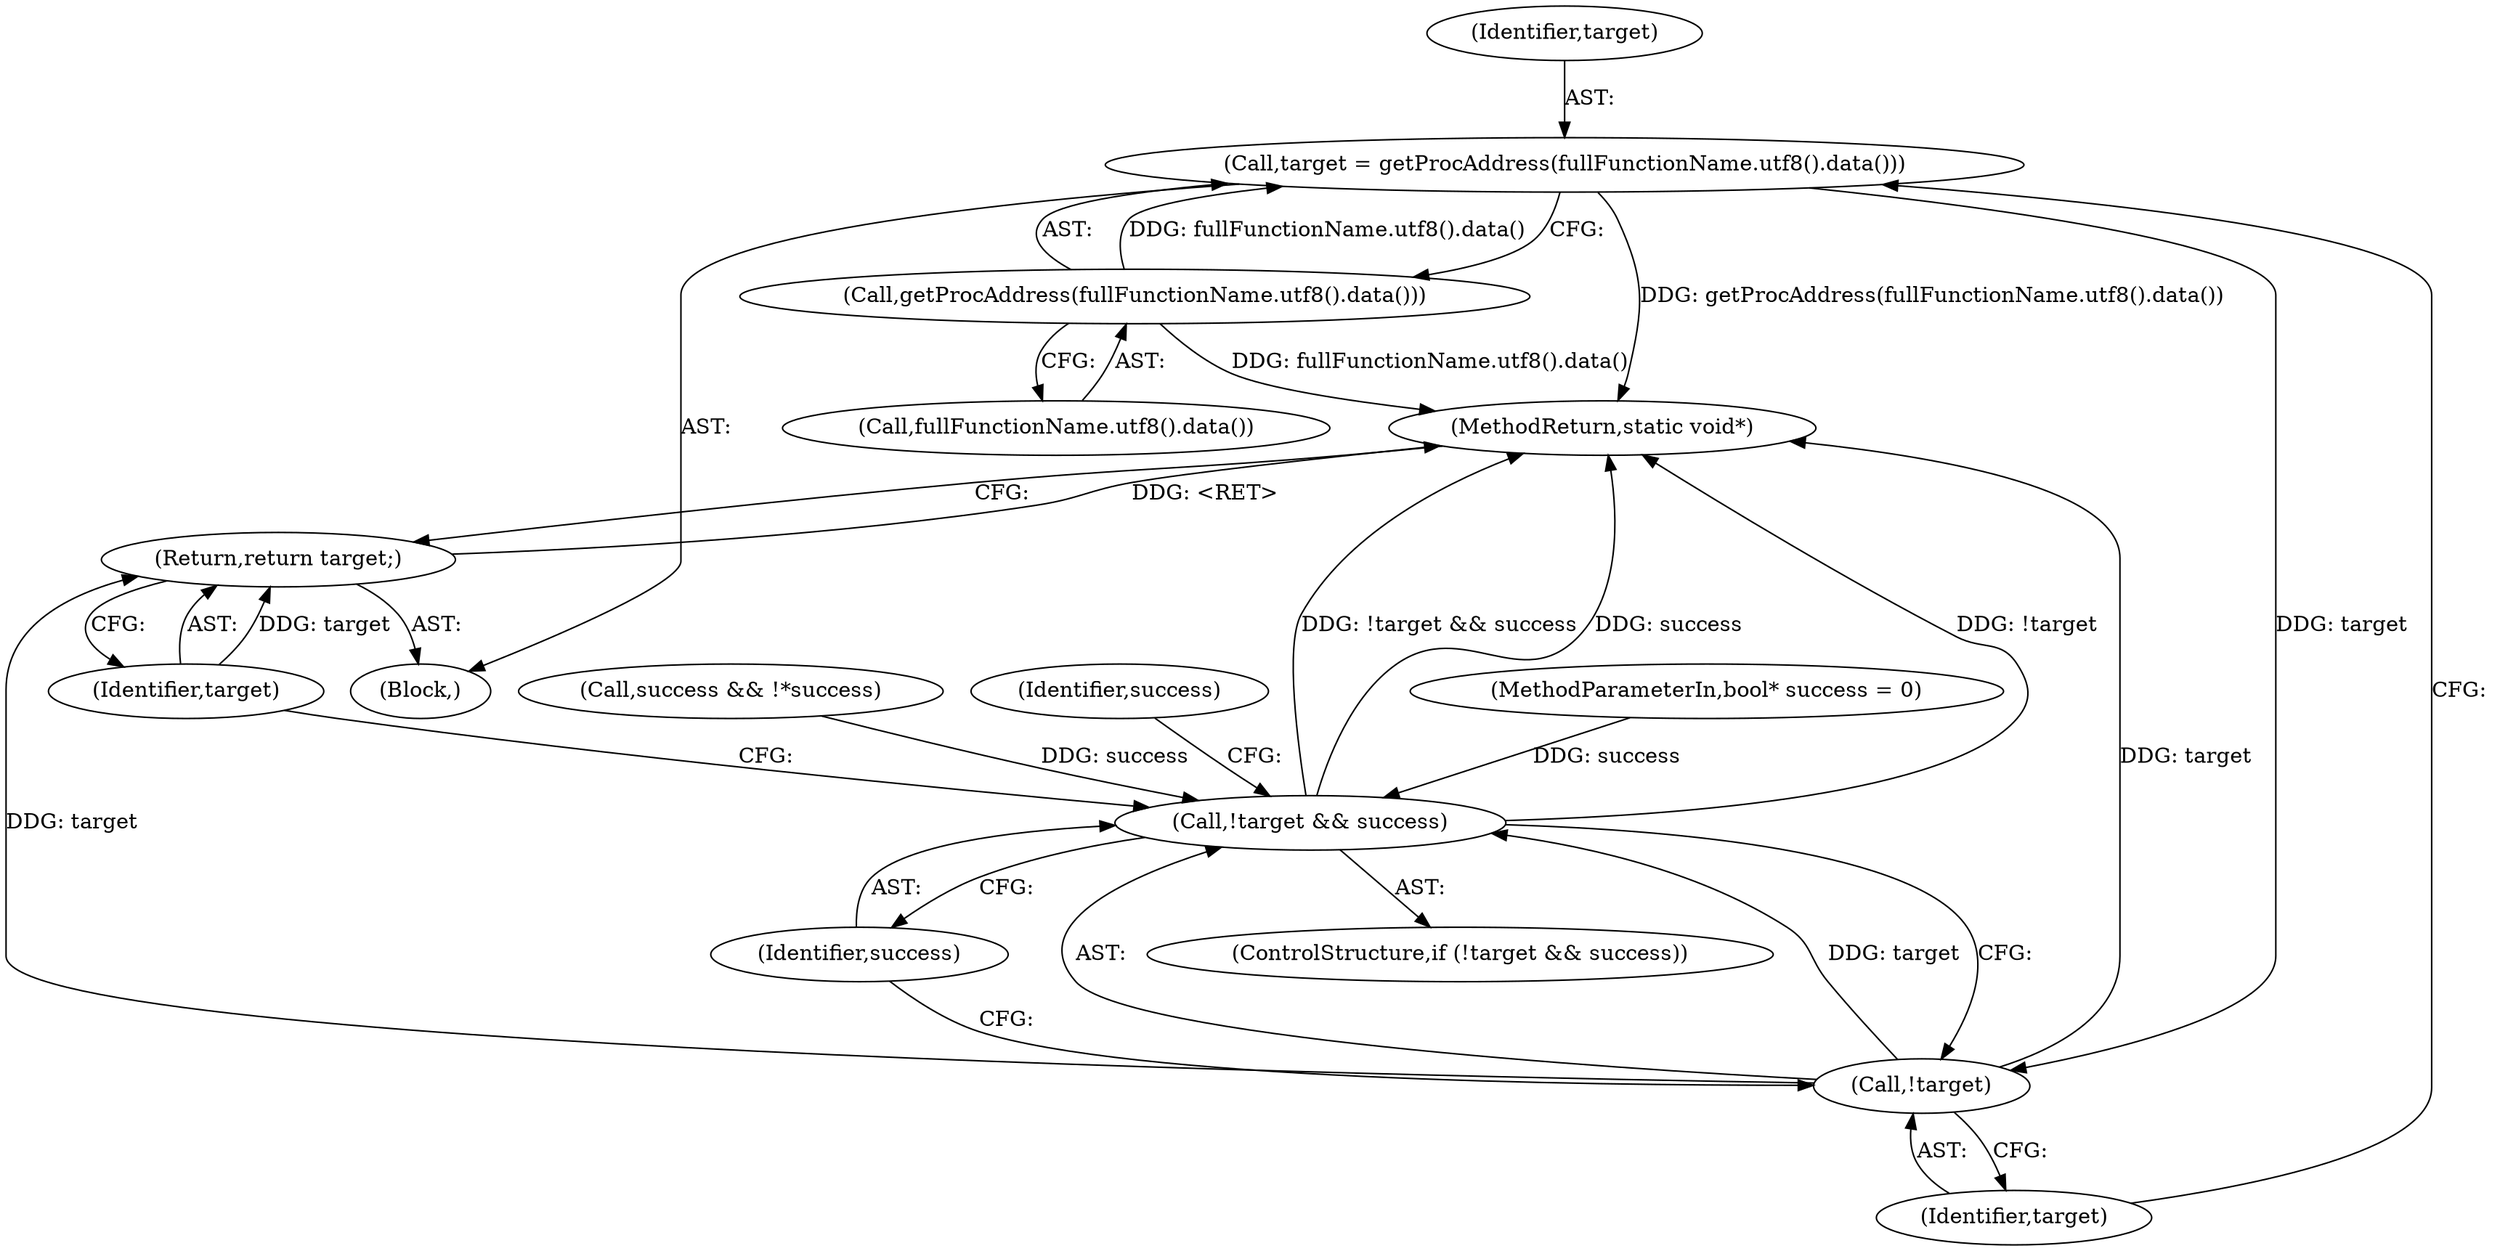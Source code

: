 digraph "0_Chrome_9f5ebcc99c8cd3a19be087be38f14c99cfe9e006@pointer" {
"1000159" [label="(Call,target = getProcAddress(fullFunctionName.utf8().data()))"];
"1000161" [label="(Call,getProcAddress(fullFunctionName.utf8().data()))"];
"1000165" [label="(Call,!target)"];
"1000164" [label="(Call,!target && success)"];
"1000172" [label="(Return,return target;)"];
"1000164" [label="(Call,!target && success)"];
"1000105" [label="(Call,success && !*success)"];
"1000163" [label="(ControlStructure,if (!target && success))"];
"1000102" [label="(MethodParameterIn,bool* success = 0)"];
"1000103" [label="(Block,)"];
"1000161" [label="(Call,getProcAddress(fullFunctionName.utf8().data()))"];
"1000166" [label="(Identifier,target)"];
"1000170" [label="(Identifier,success)"];
"1000173" [label="(Identifier,target)"];
"1000167" [label="(Identifier,success)"];
"1000159" [label="(Call,target = getProcAddress(fullFunctionName.utf8().data()))"];
"1000165" [label="(Call,!target)"];
"1000174" [label="(MethodReturn,static void*)"];
"1000162" [label="(Call,fullFunctionName.utf8().data())"];
"1000172" [label="(Return,return target;)"];
"1000160" [label="(Identifier,target)"];
"1000159" -> "1000103"  [label="AST: "];
"1000159" -> "1000161"  [label="CFG: "];
"1000160" -> "1000159"  [label="AST: "];
"1000161" -> "1000159"  [label="AST: "];
"1000166" -> "1000159"  [label="CFG: "];
"1000159" -> "1000174"  [label="DDG: getProcAddress(fullFunctionName.utf8().data())"];
"1000161" -> "1000159"  [label="DDG: fullFunctionName.utf8().data()"];
"1000159" -> "1000165"  [label="DDG: target"];
"1000161" -> "1000162"  [label="CFG: "];
"1000162" -> "1000161"  [label="AST: "];
"1000161" -> "1000174"  [label="DDG: fullFunctionName.utf8().data()"];
"1000165" -> "1000164"  [label="AST: "];
"1000165" -> "1000166"  [label="CFG: "];
"1000166" -> "1000165"  [label="AST: "];
"1000167" -> "1000165"  [label="CFG: "];
"1000164" -> "1000165"  [label="CFG: "];
"1000165" -> "1000174"  [label="DDG: target"];
"1000165" -> "1000164"  [label="DDG: target"];
"1000165" -> "1000172"  [label="DDG: target"];
"1000164" -> "1000163"  [label="AST: "];
"1000164" -> "1000167"  [label="CFG: "];
"1000167" -> "1000164"  [label="AST: "];
"1000170" -> "1000164"  [label="CFG: "];
"1000173" -> "1000164"  [label="CFG: "];
"1000164" -> "1000174"  [label="DDG: !target && success"];
"1000164" -> "1000174"  [label="DDG: success"];
"1000164" -> "1000174"  [label="DDG: !target"];
"1000105" -> "1000164"  [label="DDG: success"];
"1000102" -> "1000164"  [label="DDG: success"];
"1000172" -> "1000103"  [label="AST: "];
"1000172" -> "1000173"  [label="CFG: "];
"1000173" -> "1000172"  [label="AST: "];
"1000174" -> "1000172"  [label="CFG: "];
"1000172" -> "1000174"  [label="DDG: <RET>"];
"1000173" -> "1000172"  [label="DDG: target"];
}
